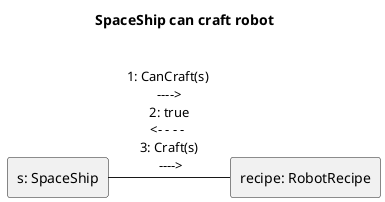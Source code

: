 @startuml
rectangle “s: SpaceShip” as s
rectangle “recipe: RobotRecipe” as recipe

title SpaceShip can craft robot \n 

s -right- recipe: 1: CanCraft(s) \n ----> \n 2: true \n <- - - -  \n 3: Craft(s) \n ---->


@enduml